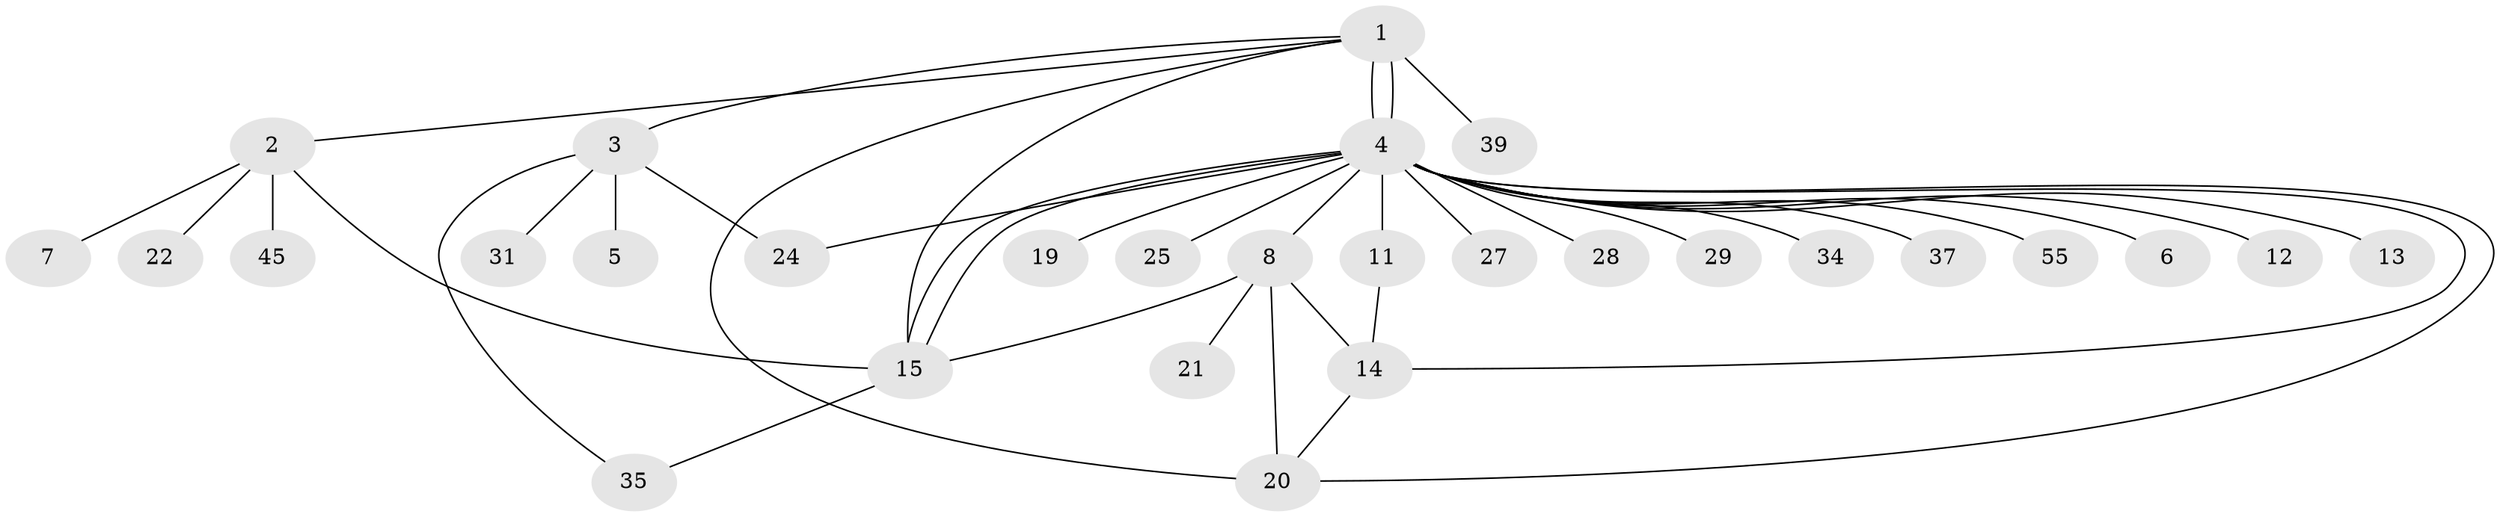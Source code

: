 // original degree distribution, {11: 0.01694915254237288, 5: 0.01694915254237288, 7: 0.06779661016949153, 24: 0.01694915254237288, 1: 0.5423728813559322, 4: 0.05084745762711865, 6: 0.03389830508474576, 3: 0.06779661016949153, 2: 0.1864406779661017}
// Generated by graph-tools (version 1.1) at 2025/14/03/09/25 04:14:26]
// undirected, 29 vertices, 40 edges
graph export_dot {
graph [start="1"]
  node [color=gray90,style=filled];
  1;
  2;
  3 [super="+33"];
  4 [super="+9+10"];
  5;
  6;
  7;
  8 [super="+16+32"];
  11 [super="+53"];
  12;
  13 [super="+49"];
  14 [super="+23+54+58"];
  15 [super="+17+41+42"];
  19;
  20 [super="+30+36+40+48+26"];
  21;
  22;
  24 [super="+44+46"];
  25;
  27;
  28;
  29;
  31;
  34;
  35;
  37;
  39;
  45;
  55;
  1 -- 2;
  1 -- 3;
  1 -- 4 [weight=3];
  1 -- 4;
  1 -- 39;
  1 -- 15;
  1 -- 20;
  2 -- 7;
  2 -- 15;
  2 -- 22;
  2 -- 45;
  3 -- 5;
  3 -- 31;
  3 -- 35;
  3 -- 24 [weight=2];
  4 -- 6;
  4 -- 8 [weight=2];
  4 -- 11 [weight=2];
  4 -- 12;
  4 -- 13 [weight=2];
  4 -- 14;
  4 -- 15;
  4 -- 15;
  4 -- 19;
  4 -- 24;
  4 -- 27;
  4 -- 28;
  4 -- 29;
  4 -- 34;
  4 -- 37;
  4 -- 55;
  4 -- 20;
  4 -- 25;
  8 -- 20 [weight=2];
  8 -- 21;
  8 -- 14;
  8 -- 15;
  11 -- 14;
  14 -- 20;
  15 -- 35;
}
